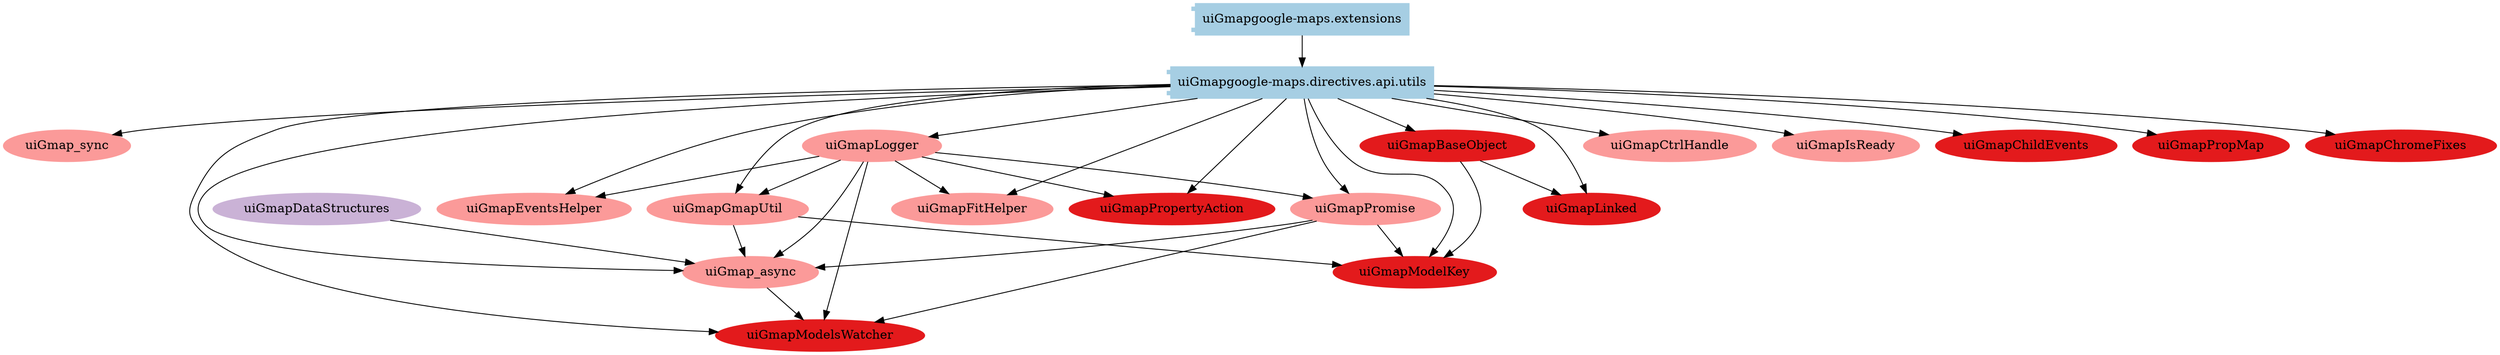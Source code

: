 digraph dependencies {
  node[shape="component",style="filled",colorscheme=paired12]


    node[shape="component"]
    "uiGmapgoogle-maps.directives.api.utils"[label="uiGmapgoogle-maps.directives.api.utils", color=1]

    
      "uiGmapgoogle-maps.extensions"[label="uiGmapgoogle-maps.extensions", color=1]
      "uiGmapgoogle-maps.extensions" -> "uiGmapgoogle-maps.directives.api.utils"
    


    node[shape="ellipse"]
    


    

    
      "uiGmap_sync"[label="uiGmap_sync", color=5]
      "uiGmapgoogle-maps.directives.api.utils" -> "uiGmap_sync"
    
      "uiGmap_async"[label="uiGmap_async", color=5]
      "uiGmapgoogle-maps.directives.api.utils" -> "uiGmap_async"
    
      "uiGmapCtrlHandle"[label="uiGmapCtrlHandle", color=5]
      "uiGmapgoogle-maps.directives.api.utils" -> "uiGmapCtrlHandle"
    
      "uiGmapEventsHelper"[label="uiGmapEventsHelper", color=5]
      "uiGmapgoogle-maps.directives.api.utils" -> "uiGmapEventsHelper"
    
      "uiGmapFitHelper"[label="uiGmapFitHelper", color=5]
      "uiGmapgoogle-maps.directives.api.utils" -> "uiGmapFitHelper"
    
      "uiGmapGmapUtil"[label="uiGmapGmapUtil", color=5]
      "uiGmapgoogle-maps.directives.api.utils" -> "uiGmapGmapUtil"
    
      "uiGmapIsReady"[label="uiGmapIsReady", color=5]
      "uiGmapgoogle-maps.directives.api.utils" -> "uiGmapIsReady"
    
      "uiGmapLogger"[label="uiGmapLogger", color=5]
      "uiGmapgoogle-maps.directives.api.utils" -> "uiGmapLogger"
    
      "uiGmapPromise"[label="uiGmapPromise", color=5]
      "uiGmapgoogle-maps.directives.api.utils" -> "uiGmapPromise"
    

    
      "uiGmapBaseObject"[label="uiGmapBaseObject", color=6]
      "uiGmapgoogle-maps.directives.api.utils" -> "uiGmapBaseObject"
    
      "uiGmapChildEvents"[label="uiGmapChildEvents", color=6]
      "uiGmapgoogle-maps.directives.api.utils" -> "uiGmapChildEvents"
    
      "uiGmapLinked"[label="uiGmapLinked", color=6]
      "uiGmapgoogle-maps.directives.api.utils" -> "uiGmapLinked"
    
      "uiGmapModelKey"[label="uiGmapModelKey", color=6]
      "uiGmapgoogle-maps.directives.api.utils" -> "uiGmapModelKey"
    
      "uiGmapModelsWatcher"[label="uiGmapModelsWatcher", color=6]
      "uiGmapgoogle-maps.directives.api.utils" -> "uiGmapModelsWatcher"
    
      "uiGmapPropMap"[label="uiGmapPropMap", color=6]
      "uiGmapgoogle-maps.directives.api.utils" -> "uiGmapPropMap"
    
      "uiGmapPropertyAction"[label="uiGmapPropertyAction", color=6]
      "uiGmapgoogle-maps.directives.api.utils" -> "uiGmapPropertyAction"
    
      "uiGmapChromeFixes"[label="uiGmapChromeFixes", color=6]
      "uiGmapgoogle-maps.directives.api.utils" -> "uiGmapChromeFixes"
    

    node[shape="cds"]
    

    









    node[shape="ellipse",style="filled", color=9]
    

    


    

    
      
    
      
        "uiGmapPromise"[label="uiGmapPromise"]
        "uiGmapPromise" -> "uiGmap_async"
      
        "uiGmapLogger"[label="uiGmapLogger"]
        "uiGmapLogger" -> "uiGmap_async"
      
        "uiGmapDataStructures"[label="uiGmapDataStructures"]
        "uiGmapDataStructures" -> "uiGmap_async"
      
        "uiGmapGmapUtil"[label="uiGmapGmapUtil"]
        "uiGmapGmapUtil" -> "uiGmap_async"
      
    
      
    
      
        "uiGmapLogger"[label="uiGmapLogger"]
        "uiGmapLogger" -> "uiGmapEventsHelper"
      
    
      
        "uiGmapLogger"[label="uiGmapLogger"]
        "uiGmapLogger" -> "uiGmapFitHelper"
      
    
      
        "uiGmapLogger"[label="uiGmapLogger"]
        "uiGmapLogger" -> "uiGmapGmapUtil"
      
    
      
    
      
    
      
        "uiGmapLogger"[label="uiGmapLogger"]
        "uiGmapLogger" -> "uiGmapPromise"
      
    

    
      
    
      
    
      
        "uiGmapBaseObject"[label="uiGmapBaseObject"]
        "uiGmapBaseObject" -> "uiGmapLinked"
      
    
      
        "uiGmapBaseObject"[label="uiGmapBaseObject"]
        "uiGmapBaseObject" -> "uiGmapModelKey"
      
        "uiGmapGmapUtil"[label="uiGmapGmapUtil"]
        "uiGmapGmapUtil" -> "uiGmapModelKey"
      
        "uiGmapPromise"[label="uiGmapPromise"]
        "uiGmapPromise" -> "uiGmapModelKey"
      
    
      
        "uiGmapLogger"[label="uiGmapLogger"]
        "uiGmapLogger" -> "uiGmapModelsWatcher"
      
        "uiGmap_async"[label="uiGmap_async"]
        "uiGmap_async" -> "uiGmapModelsWatcher"
      
        "uiGmapPromise"[label="uiGmapPromise"]
        "uiGmapPromise" -> "uiGmapModelsWatcher"
      
    
      
    
      
        "uiGmapLogger"[label="uiGmapLogger"]
        "uiGmapLogger" -> "uiGmapPropertyAction"
      
    
      
    

    


}
